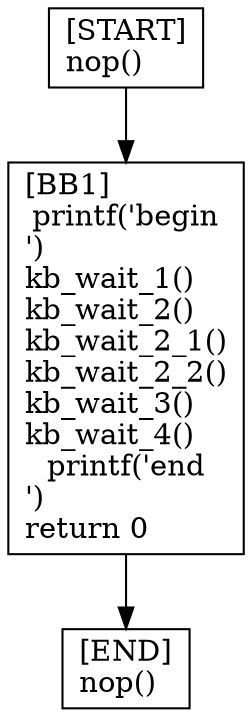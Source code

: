 digraph {
  node [shape=box]
  END [label="[END]\lnop()\l"];
  START [label="[START]\lnop()\l"];
  BB1 [label="[BB1]\lprintf('begin\n')\lkb_wait_1()\lkb_wait_2()\lkb_wait_2_1()\lkb_wait_2_2()\lkb_wait_3()\lkb_wait_4()\lprintf('end\n')\lreturn 0\l"];
  START -> BB1;
  BB1 -> END;
}
